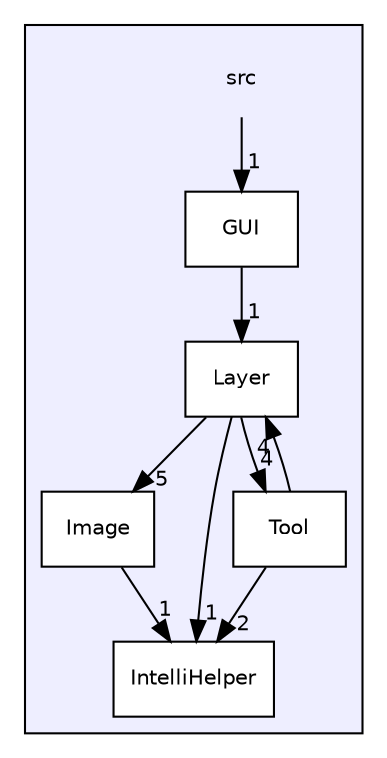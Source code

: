 digraph "src" {
  compound=true
  node [ fontsize="10", fontname="Helvetica"];
  edge [ labelfontsize="10", labelfontname="Helvetica"];
  subgraph clusterdir_68267d1309a1af8e8297ef4c3efbcdba {
    graph [ bgcolor="#eeeeff", pencolor="black", label="" URL="dir_68267d1309a1af8e8297ef4c3efbcdba.html"];
    dir_68267d1309a1af8e8297ef4c3efbcdba [shape=plaintext label="src"];
    dir_4e4e2e75df7fa6971448b424c011c8b5 [shape=box label="GUI" color="black" fillcolor="white" style="filled" URL="dir_4e4e2e75df7fa6971448b424c011c8b5.html"];
    dir_fdbdd9841f9a730f284bb666ff3d8cfe [shape=box label="Image" color="black" fillcolor="white" style="filled" URL="dir_fdbdd9841f9a730f284bb666ff3d8cfe.html"];
    dir_8de6078cba2a961961818cf80b28fd4f [shape=box label="IntelliHelper" color="black" fillcolor="white" style="filled" URL="dir_8de6078cba2a961961818cf80b28fd4f.html"];
    dir_13830bfc3dd6736fe878600c9081919f [shape=box label="Layer" color="black" fillcolor="white" style="filled" URL="dir_13830bfc3dd6736fe878600c9081919f.html"];
    dir_858355f3357c73763e566ff49d1e6a7a [shape=box label="Tool" color="black" fillcolor="white" style="filled" URL="dir_858355f3357c73763e566ff49d1e6a7a.html"];
  }
  dir_68267d1309a1af8e8297ef4c3efbcdba->dir_4e4e2e75df7fa6971448b424c011c8b5 [headlabel="1", labeldistance=1.5 headhref="dir_000000_000001.html"];
  dir_fdbdd9841f9a730f284bb666ff3d8cfe->dir_8de6078cba2a961961818cf80b28fd4f [headlabel="1", labeldistance=1.5 headhref="dir_000002_000003.html"];
  dir_13830bfc3dd6736fe878600c9081919f->dir_fdbdd9841f9a730f284bb666ff3d8cfe [headlabel="5", labeldistance=1.5 headhref="dir_000005_000002.html"];
  dir_13830bfc3dd6736fe878600c9081919f->dir_858355f3357c73763e566ff49d1e6a7a [headlabel="4", labeldistance=1.5 headhref="dir_000005_000004.html"];
  dir_13830bfc3dd6736fe878600c9081919f->dir_8de6078cba2a961961818cf80b28fd4f [headlabel="1", labeldistance=1.5 headhref="dir_000005_000003.html"];
  dir_858355f3357c73763e566ff49d1e6a7a->dir_13830bfc3dd6736fe878600c9081919f [headlabel="4", labeldistance=1.5 headhref="dir_000004_000005.html"];
  dir_858355f3357c73763e566ff49d1e6a7a->dir_8de6078cba2a961961818cf80b28fd4f [headlabel="2", labeldistance=1.5 headhref="dir_000004_000003.html"];
  dir_4e4e2e75df7fa6971448b424c011c8b5->dir_13830bfc3dd6736fe878600c9081919f [headlabel="1", labeldistance=1.5 headhref="dir_000001_000005.html"];
}
